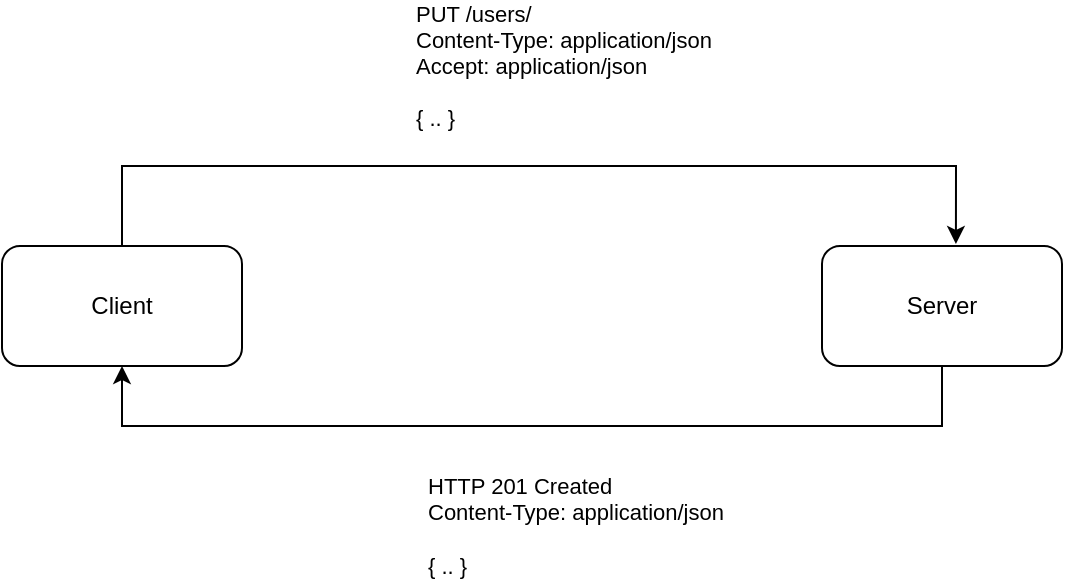 <mxfile version="24.6.1" type="device">
  <diagram name="Page-1" id="gD4knQP0gvwpoBo_Pkf2">
    <mxGraphModel dx="1434" dy="956" grid="1" gridSize="10" guides="1" tooltips="1" connect="1" arrows="1" fold="1" page="1" pageScale="1" pageWidth="850" pageHeight="1100" math="0" shadow="0">
      <root>
        <mxCell id="0" />
        <mxCell id="1" parent="0" />
        <mxCell id="iTBE02pN30BK4hjJ5ZyR-1" value="Client" style="rounded=1;whiteSpace=wrap;html=1;" vertex="1" parent="1">
          <mxGeometry x="60" y="470" width="120" height="60" as="geometry" />
        </mxCell>
        <mxCell id="iTBE02pN30BK4hjJ5ZyR-4" style="edgeStyle=orthogonalEdgeStyle;rounded=0;orthogonalLoop=1;jettySize=auto;html=1;exitX=0.5;exitY=1;exitDx=0;exitDy=0;entryX=0.5;entryY=1;entryDx=0;entryDy=0;" edge="1" parent="1" source="iTBE02pN30BK4hjJ5ZyR-2" target="iTBE02pN30BK4hjJ5ZyR-1">
          <mxGeometry relative="1" as="geometry">
            <Array as="points">
              <mxPoint x="530" y="560" />
              <mxPoint x="120" y="560" />
            </Array>
          </mxGeometry>
        </mxCell>
        <mxCell id="iTBE02pN30BK4hjJ5ZyR-5" value="HTTP 201 Created&lt;br&gt;Content-Type: application/json&lt;br&gt;&lt;br&gt;{ .. }" style="edgeLabel;html=1;align=left;verticalAlign=middle;resizable=0;points=[];" vertex="1" connectable="0" parent="iTBE02pN30BK4hjJ5ZyR-4">
          <mxGeometry x="-0.044" y="-1" relative="1" as="geometry">
            <mxPoint x="-65" y="51" as="offset" />
          </mxGeometry>
        </mxCell>
        <mxCell id="iTBE02pN30BK4hjJ5ZyR-2" value="Server" style="rounded=1;whiteSpace=wrap;html=1;" vertex="1" parent="1">
          <mxGeometry x="470" y="470" width="120" height="60" as="geometry" />
        </mxCell>
        <mxCell id="iTBE02pN30BK4hjJ5ZyR-3" value="PUT /users/&lt;br&gt;Content-Type: application/json&lt;br&gt;Accept: application/json&lt;br&gt;&lt;br&gt;&lt;div style=&quot;&quot;&gt;{ .. }&lt;/div&gt;" style="edgeStyle=orthogonalEdgeStyle;rounded=0;orthogonalLoop=1;jettySize=auto;html=1;exitX=0.5;exitY=0;exitDx=0;exitDy=0;entryX=0.558;entryY=-0.017;entryDx=0;entryDy=0;entryPerimeter=0;align=left;" edge="1" parent="1" source="iTBE02pN30BK4hjJ5ZyR-1" target="iTBE02pN30BK4hjJ5ZyR-2">
          <mxGeometry x="-0.254" y="50" relative="1" as="geometry">
            <Array as="points">
              <mxPoint x="120" y="430" />
              <mxPoint x="537" y="430" />
            </Array>
            <mxPoint as="offset" />
          </mxGeometry>
        </mxCell>
      </root>
    </mxGraphModel>
  </diagram>
</mxfile>
